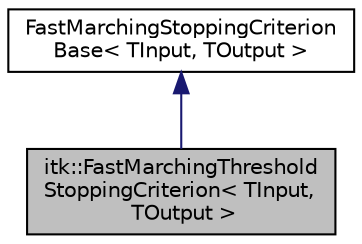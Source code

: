 digraph "itk::FastMarchingThresholdStoppingCriterion&lt; TInput, TOutput &gt;"
{
 // LATEX_PDF_SIZE
  edge [fontname="Helvetica",fontsize="10",labelfontname="Helvetica",labelfontsize="10"];
  node [fontname="Helvetica",fontsize="10",shape=record];
  Node1 [label="itk::FastMarchingThreshold\lStoppingCriterion\< TInput,\l TOutput \>",height=0.2,width=0.4,color="black", fillcolor="grey75", style="filled", fontcolor="black",tooltip="Stopping Criterion is verified when Current Value is equal to or greater than the provided threshold."];
  Node2 -> Node1 [dir="back",color="midnightblue",fontsize="10",style="solid",fontname="Helvetica"];
  Node2 [label="FastMarchingStoppingCriterion\lBase\< TInput, TOutput \>",height=0.2,width=0.4,color="black", fillcolor="white", style="filled",tooltip=" "];
}

